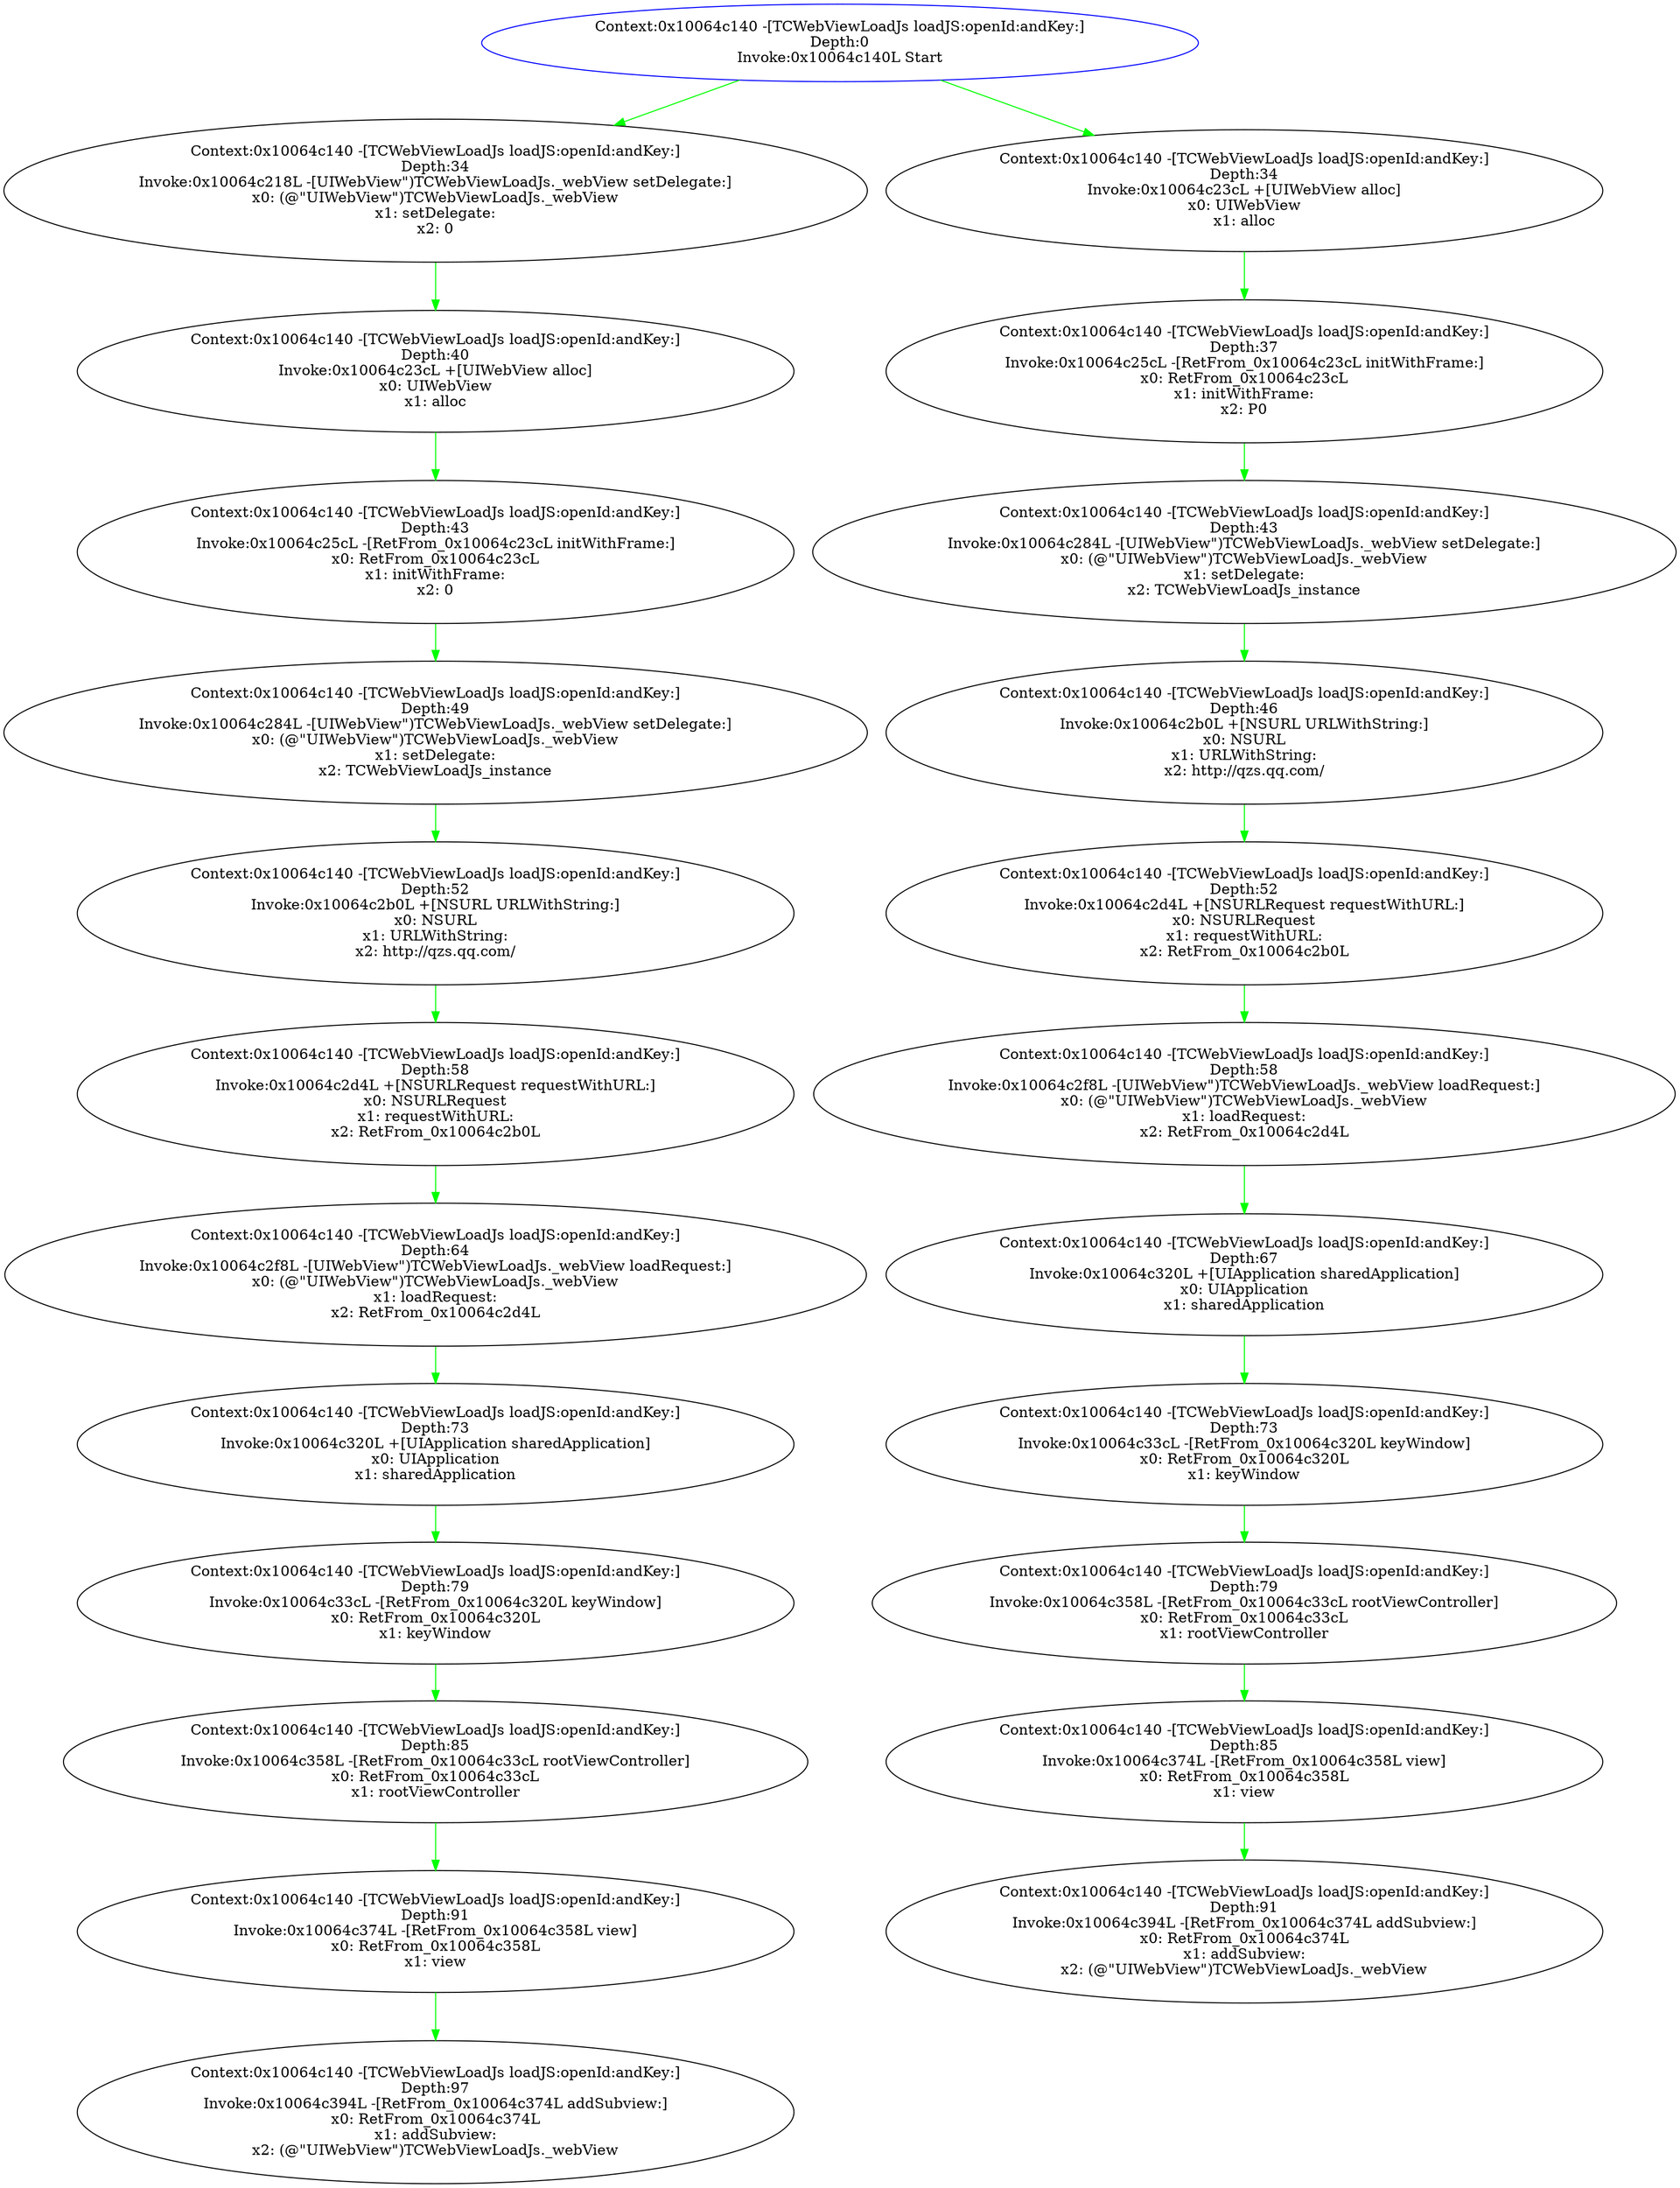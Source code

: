 strict digraph  {
	"Context:0x10064c140 -[TCWebViewLoadJs loadJS:openId:andKey:]
Depth:73
Invoke:0x10064c320L +[UIApplication sharedApplication]
x0: \
UIApplication
x1: sharedApplication
"	 [addr=4301570848,
		args="['UIApplication', 'sharedApplication']",
		context=4301570368,
		des="+[UIApplication sharedApplication]",
		dp="[UIApplication sharedApplication]",
		pnode="Context:0x10064c140 -[TCWebViewLoadJs loadJS:openId:andKey:]
Depth:64
Invoke:0x10064c2f8L -[UIWebView\")TCWebViewLoadJs._webView \
loadRequest:]
x0: (@\"UIWebView\")TCWebViewLoadJs._webView
x1: loadRequest:
x2: RetFrom_0x10064c2d4L
"];
	"Context:0x10064c140 -[TCWebViewLoadJs loadJS:openId:andKey:]
Depth:79
Invoke:0x10064c33cL -[RetFrom_0x10064c320L keyWindow]
x0: \
RetFrom_0x10064c320L
x1: keyWindow
"	 [addr=4301570876,
		args="['RetFrom_0x10064c320L', 'keyWindow']",
		context=4301570368,
		des="-[RetFrom_0x10064c320L keyWindow]",
		dp="[[UIApplication sharedApplication] keyWindow]",
		pnode="Context:0x10064c140 -[TCWebViewLoadJs loadJS:openId:andKey:]
Depth:73
Invoke:0x10064c320L +[UIApplication sharedApplication]
x0: \
UIApplication
x1: sharedApplication
"];
	"Context:0x10064c140 -[TCWebViewLoadJs loadJS:openId:andKey:]
Depth:73
Invoke:0x10064c320L +[UIApplication sharedApplication]
x0: \
UIApplication
x1: sharedApplication
" -> "Context:0x10064c140 -[TCWebViewLoadJs loadJS:openId:andKey:]
Depth:79
Invoke:0x10064c33cL -[RetFrom_0x10064c320L keyWindow]
x0: \
RetFrom_0x10064c320L
x1: keyWindow
"	 [color=green];
	"Context:0x10064c140 -[TCWebViewLoadJs loadJS:openId:andKey:]
Depth:52
Invoke:0x10064c2d4L +[NSURLRequest requestWithURL:]
x0: NSURLRequest
\
x1: requestWithURL:
x2: RetFrom_0x10064c2b0L
"	 [addr=4301570772,
		args="['NSURLRequest', 'requestWithURL:', 'RetFrom_0x10064c2b0L']",
		context=4301570368,
		des="+[NSURLRequest requestWithURL:]",
		dp="[NSURLRequest requestWithURL:[NSURL URLWithString:http://qzs.qq.com/ ] ]",
		pnode="Context:0x10064c140 -[TCWebViewLoadJs loadJS:openId:andKey:]
Depth:46
Invoke:0x10064c2b0L +[NSURL URLWithString:]
x0: NSURL
x1: \
URLWithString:
x2: http://qzs.qq.com/
",
		tainted=True];
	"Context:0x10064c140 -[TCWebViewLoadJs loadJS:openId:andKey:]
Depth:58
Invoke:0x10064c2f8L -[UIWebView\")TCWebViewLoadJs._webView \
loadRequest:]
x0: (@\"UIWebView\")TCWebViewLoadJs._webView
x1: loadRequest:
x2: RetFrom_0x10064c2d4L
"	 [addr=4301570808,
		args="['(@\"UIWebView\")TCWebViewLoadJs._webView', 'loadRequest:', 'RetFrom_0x10064c2d4L']",
		context=4301570368,
		des="-[UIWebView\")TCWebViewLoadJs._webView loadRequest:]",
		dp="[(@\"UIWebView\")TCWebViewLoadJs._webView loadRequest:[NSURLRequest requestWithURL:[NSURL URLWithString:http://qzs.qq.com/ ] ] ]",
		pnode="Context:0x10064c140 -[TCWebViewLoadJs loadJS:openId:andKey:]
Depth:52
Invoke:0x10064c2d4L +[NSURLRequest requestWithURL:]
x0: NSURLRequest
\
x1: requestWithURL:
x2: RetFrom_0x10064c2b0L
",
		tainted=True];
	"Context:0x10064c140 -[TCWebViewLoadJs loadJS:openId:andKey:]
Depth:52
Invoke:0x10064c2d4L +[NSURLRequest requestWithURL:]
x0: NSURLRequest
\
x1: requestWithURL:
x2: RetFrom_0x10064c2b0L
" -> "Context:0x10064c140 -[TCWebViewLoadJs loadJS:openId:andKey:]
Depth:58
Invoke:0x10064c2f8L -[UIWebView\")TCWebViewLoadJs._webView \
loadRequest:]
x0: (@\"UIWebView\")TCWebViewLoadJs._webView
x1: loadRequest:
x2: RetFrom_0x10064c2d4L
"	 [color=green];
	"Context:0x10064c140 -[TCWebViewLoadJs loadJS:openId:andKey:]
Depth:91
Invoke:0x10064c374L -[RetFrom_0x10064c358L view]
x0: RetFrom_\
0x10064c358L
x1: view
"	 [addr=4301570932,
		args="['RetFrom_0x10064c358L', 'view']",
		context=4301570368,
		des="-[RetFrom_0x10064c358L view]",
		dp="[[[[UIApplication sharedApplication] keyWindow] rootViewController] view]",
		pnode="Context:0x10064c140 -[TCWebViewLoadJs loadJS:openId:andKey:]
Depth:85
Invoke:0x10064c358L -[RetFrom_0x10064c33cL rootViewController]
\
x0: RetFrom_0x10064c33cL
x1: rootViewController
"];
	"Context:0x10064c140 -[TCWebViewLoadJs loadJS:openId:andKey:]
Depth:97
Invoke:0x10064c394L -[RetFrom_0x10064c374L addSubview:]
x0: \
RetFrom_0x10064c374L
x1: addSubview:
x2: (@\"UIWebView\")TCWebViewLoadJs._webView
"	 [addr=4301570964,
		args="['RetFrom_0x10064c374L', 'addSubview:', '(@\"UIWebView\")TCWebViewLoadJs._webView']",
		context=4301570368,
		des="-[RetFrom_0x10064c374L addSubview:]",
		dp=None,
		pnode="Context:0x10064c140 -[TCWebViewLoadJs loadJS:openId:andKey:]
Depth:91
Invoke:0x10064c374L -[RetFrom_0x10064c358L view]
x0: RetFrom_\
0x10064c358L
x1: view
"];
	"Context:0x10064c140 -[TCWebViewLoadJs loadJS:openId:andKey:]
Depth:91
Invoke:0x10064c374L -[RetFrom_0x10064c358L view]
x0: RetFrom_\
0x10064c358L
x1: view
" -> "Context:0x10064c140 -[TCWebViewLoadJs loadJS:openId:andKey:]
Depth:97
Invoke:0x10064c394L -[RetFrom_0x10064c374L addSubview:]
x0: \
RetFrom_0x10064c374L
x1: addSubview:
x2: (@\"UIWebView\")TCWebViewLoadJs._webView
"	 [color=green];
	"Context:0x10064c140 -[TCWebViewLoadJs loadJS:openId:andKey:]
Depth:67
Invoke:0x10064c320L +[UIApplication sharedApplication]
x0: \
UIApplication
x1: sharedApplication
"	 [addr=4301570848,
		args="['UIApplication', 'sharedApplication']",
		context=4301570368,
		des="+[UIApplication sharedApplication]",
		dp="[UIApplication sharedApplication]",
		pnode="Context:0x10064c140 -[TCWebViewLoadJs loadJS:openId:andKey:]
Depth:58
Invoke:0x10064c2f8L -[UIWebView\")TCWebViewLoadJs._webView \
loadRequest:]
x0: (@\"UIWebView\")TCWebViewLoadJs._webView
x1: loadRequest:
x2: RetFrom_0x10064c2d4L
"];
	"Context:0x10064c140 -[TCWebViewLoadJs loadJS:openId:andKey:]
Depth:73
Invoke:0x10064c33cL -[RetFrom_0x10064c320L keyWindow]
x0: \
RetFrom_0x10064c320L
x1: keyWindow
"	 [addr=4301570876,
		args="['RetFrom_0x10064c320L', 'keyWindow']",
		context=4301570368,
		des="-[RetFrom_0x10064c320L keyWindow]",
		dp="[[UIApplication sharedApplication] keyWindow]",
		pnode="Context:0x10064c140 -[TCWebViewLoadJs loadJS:openId:andKey:]
Depth:67
Invoke:0x10064c320L +[UIApplication sharedApplication]
x0: \
UIApplication
x1: sharedApplication
"];
	"Context:0x10064c140 -[TCWebViewLoadJs loadJS:openId:andKey:]
Depth:67
Invoke:0x10064c320L +[UIApplication sharedApplication]
x0: \
UIApplication
x1: sharedApplication
" -> "Context:0x10064c140 -[TCWebViewLoadJs loadJS:openId:andKey:]
Depth:73
Invoke:0x10064c33cL -[RetFrom_0x10064c320L keyWindow]
x0: \
RetFrom_0x10064c320L
x1: keyWindow
"	 [color=green];
	"Context:0x10064c140 -[TCWebViewLoadJs loadJS:openId:andKey:]
Depth:85
Invoke:0x10064c374L -[RetFrom_0x10064c358L view]
x0: RetFrom_\
0x10064c358L
x1: view
"	 [addr=4301570932,
		args="['RetFrom_0x10064c358L', 'view']",
		context=4301570368,
		des="-[RetFrom_0x10064c358L view]",
		dp="[[[[UIApplication sharedApplication] keyWindow] rootViewController] view]",
		pnode="Context:0x10064c140 -[TCWebViewLoadJs loadJS:openId:andKey:]
Depth:79
Invoke:0x10064c358L -[RetFrom_0x10064c33cL rootViewController]
\
x0: RetFrom_0x10064c33cL
x1: rootViewController
"];
	"Context:0x10064c140 -[TCWebViewLoadJs loadJS:openId:andKey:]
Depth:91
Invoke:0x10064c394L -[RetFrom_0x10064c374L addSubview:]
x0: \
RetFrom_0x10064c374L
x1: addSubview:
x2: (@\"UIWebView\")TCWebViewLoadJs._webView
"	 [addr=4301570964,
		args="['RetFrom_0x10064c374L', 'addSubview:', '(@\"UIWebView\")TCWebViewLoadJs._webView']",
		context=4301570368,
		des="-[RetFrom_0x10064c374L addSubview:]",
		dp=None,
		pnode="Context:0x10064c140 -[TCWebViewLoadJs loadJS:openId:andKey:]
Depth:85
Invoke:0x10064c374L -[RetFrom_0x10064c358L view]
x0: RetFrom_\
0x10064c358L
x1: view
"];
	"Context:0x10064c140 -[TCWebViewLoadJs loadJS:openId:andKey:]
Depth:85
Invoke:0x10064c374L -[RetFrom_0x10064c358L view]
x0: RetFrom_\
0x10064c358L
x1: view
" -> "Context:0x10064c140 -[TCWebViewLoadJs loadJS:openId:andKey:]
Depth:91
Invoke:0x10064c394L -[RetFrom_0x10064c374L addSubview:]
x0: \
RetFrom_0x10064c374L
x1: addSubview:
x2: (@\"UIWebView\")TCWebViewLoadJs._webView
"	 [color=green];
	"Context:0x10064c140 -[TCWebViewLoadJs loadJS:openId:andKey:]
Depth:79
Invoke:0x10064c358L -[RetFrom_0x10064c33cL rootViewController]
\
x0: RetFrom_0x10064c33cL
x1: rootViewController
"	 [addr=4301570904,
		args="['RetFrom_0x10064c33cL', 'rootViewController']",
		context=4301570368,
		des="-[RetFrom_0x10064c33cL rootViewController]",
		dp="[[[UIApplication sharedApplication] keyWindow] rootViewController]",
		pnode="Context:0x10064c140 -[TCWebViewLoadJs loadJS:openId:andKey:]
Depth:73
Invoke:0x10064c33cL -[RetFrom_0x10064c320L keyWindow]
x0: \
RetFrom_0x10064c320L
x1: keyWindow
"];
	"Context:0x10064c140 -[TCWebViewLoadJs loadJS:openId:andKey:]
Depth:79
Invoke:0x10064c358L -[RetFrom_0x10064c33cL rootViewController]
\
x0: RetFrom_0x10064c33cL
x1: rootViewController
" -> "Context:0x10064c140 -[TCWebViewLoadJs loadJS:openId:andKey:]
Depth:85
Invoke:0x10064c374L -[RetFrom_0x10064c358L view]
x0: RetFrom_\
0x10064c358L
x1: view
"	 [color=green];
	"Context:0x10064c140 -[TCWebViewLoadJs loadJS:openId:andKey:]
Depth:85
Invoke:0x10064c358L -[RetFrom_0x10064c33cL rootViewController]
\
x0: RetFrom_0x10064c33cL
x1: rootViewController
"	 [addr=4301570904,
		args="['RetFrom_0x10064c33cL', 'rootViewController']",
		context=4301570368,
		des="-[RetFrom_0x10064c33cL rootViewController]",
		dp="[[[UIApplication sharedApplication] keyWindow] rootViewController]",
		pnode="Context:0x10064c140 -[TCWebViewLoadJs loadJS:openId:andKey:]
Depth:79
Invoke:0x10064c33cL -[RetFrom_0x10064c320L keyWindow]
x0: \
RetFrom_0x10064c320L
x1: keyWindow
"];
	"Context:0x10064c140 -[TCWebViewLoadJs loadJS:openId:andKey:]
Depth:79
Invoke:0x10064c33cL -[RetFrom_0x10064c320L keyWindow]
x0: \
RetFrom_0x10064c320L
x1: keyWindow
" -> "Context:0x10064c140 -[TCWebViewLoadJs loadJS:openId:andKey:]
Depth:85
Invoke:0x10064c358L -[RetFrom_0x10064c33cL rootViewController]
\
x0: RetFrom_0x10064c33cL
x1: rootViewController
"	 [color=green];
	"Context:0x10064c140 -[TCWebViewLoadJs loadJS:openId:andKey:]
Depth:43
Invoke:0x10064c284L -[UIWebView\")TCWebViewLoadJs._webView \
setDelegate:]
x0: (@\"UIWebView\")TCWebViewLoadJs._webView
x1: setDelegate:
x2: TCWebViewLoadJs_instance
"	 [addr=4301570692,
		args="['(@\"UIWebView\")TCWebViewLoadJs._webView', 'setDelegate:', 'TCWebViewLoadJs_instance']",
		context=4301570368,
		des="-[UIWebView\")TCWebViewLoadJs._webView setDelegate:]",
		dp=None,
		pnode="Context:0x10064c140 -[TCWebViewLoadJs loadJS:openId:andKey:]
Depth:37
Invoke:0x10064c25cL -[RetFrom_0x10064c23cL initWithFrame:]
\
x0: RetFrom_0x10064c23cL
x1: initWithFrame:
x2: P0
"];
	"Context:0x10064c140 -[TCWebViewLoadJs loadJS:openId:andKey:]
Depth:46
Invoke:0x10064c2b0L +[NSURL URLWithString:]
x0: NSURL
x1: \
URLWithString:
x2: http://qzs.qq.com/
"	 [addr=4301570736,
		args="['NSURL', 'URLWithString:', 'http://qzs.qq.com/']",
		context=4301570368,
		des="+[NSURL URLWithString:]",
		dp="[NSURL URLWithString:http://qzs.qq.com/ ]",
		pnode="Context:0x10064c140 -[TCWebViewLoadJs loadJS:openId:andKey:]
Depth:43
Invoke:0x10064c284L -[UIWebView\")TCWebViewLoadJs._webView \
setDelegate:]
x0: (@\"UIWebView\")TCWebViewLoadJs._webView
x1: setDelegate:
x2: TCWebViewLoadJs_instance
",
		tainted=True];
	"Context:0x10064c140 -[TCWebViewLoadJs loadJS:openId:andKey:]
Depth:43
Invoke:0x10064c284L -[UIWebView\")TCWebViewLoadJs._webView \
setDelegate:]
x0: (@\"UIWebView\")TCWebViewLoadJs._webView
x1: setDelegate:
x2: TCWebViewLoadJs_instance
" -> "Context:0x10064c140 -[TCWebViewLoadJs loadJS:openId:andKey:]
Depth:46
Invoke:0x10064c2b0L +[NSURL URLWithString:]
x0: NSURL
x1: \
URLWithString:
x2: http://qzs.qq.com/
"	 [color=green];
	"Context:0x10064c140 -[TCWebViewLoadJs loadJS:openId:andKey:]
Depth:34
Invoke:0x10064c218L -[UIWebView\")TCWebViewLoadJs._webView \
setDelegate:]
x0: (@\"UIWebView\")TCWebViewLoadJs._webView
x1: setDelegate:
x2: 0
"	 [addr=4301570584,
		args="['(@\"UIWebView\")TCWebViewLoadJs._webView', 'setDelegate:', '0']",
		context=4301570368,
		des="-[UIWebView\")TCWebViewLoadJs._webView setDelegate:]",
		dp=None,
		pnode="Context:0x10064c140 -[TCWebViewLoadJs loadJS:openId:andKey:]
Depth:0
Invoke:0x10064c140L Start
"];
	"Context:0x10064c140 -[TCWebViewLoadJs loadJS:openId:andKey:]
Depth:40
Invoke:0x10064c23cL +[UIWebView alloc]
x0: UIWebView
x1: alloc
"	 [addr=4301570620,
		args="['UIWebView', 'alloc']",
		context=4301570368,
		des="+[UIWebView alloc]",
		dp="[UIWebView alloc]",
		pnode="Context:0x10064c140 -[TCWebViewLoadJs loadJS:openId:andKey:]
Depth:34
Invoke:0x10064c218L -[UIWebView\")TCWebViewLoadJs._webView \
setDelegate:]
x0: (@\"UIWebView\")TCWebViewLoadJs._webView
x1: setDelegate:
x2: 0
"];
	"Context:0x10064c140 -[TCWebViewLoadJs loadJS:openId:andKey:]
Depth:34
Invoke:0x10064c218L -[UIWebView\")TCWebViewLoadJs._webView \
setDelegate:]
x0: (@\"UIWebView\")TCWebViewLoadJs._webView
x1: setDelegate:
x2: 0
" -> "Context:0x10064c140 -[TCWebViewLoadJs loadJS:openId:andKey:]
Depth:40
Invoke:0x10064c23cL +[UIWebView alloc]
x0: UIWebView
x1: alloc
"	 [color=green];
	"Context:0x10064c140 -[TCWebViewLoadJs loadJS:openId:andKey:]
Depth:52
Invoke:0x10064c2b0L +[NSURL URLWithString:]
x0: NSURL
x1: \
URLWithString:
x2: http://qzs.qq.com/
"	 [addr=4301570736,
		args="['NSURL', 'URLWithString:', 'http://qzs.qq.com/']",
		context=4301570368,
		des="+[NSURL URLWithString:]",
		dp="[NSURL URLWithString:http://qzs.qq.com/ ]",
		pnode="Context:0x10064c140 -[TCWebViewLoadJs loadJS:openId:andKey:]
Depth:49
Invoke:0x10064c284L -[UIWebView\")TCWebViewLoadJs._webView \
setDelegate:]
x0: (@\"UIWebView\")TCWebViewLoadJs._webView
x1: setDelegate:
x2: TCWebViewLoadJs_instance
",
		tainted=True];
	"Context:0x10064c140 -[TCWebViewLoadJs loadJS:openId:andKey:]
Depth:58
Invoke:0x10064c2d4L +[NSURLRequest requestWithURL:]
x0: NSURLRequest
\
x1: requestWithURL:
x2: RetFrom_0x10064c2b0L
"	 [addr=4301570772,
		args="['NSURLRequest', 'requestWithURL:', 'RetFrom_0x10064c2b0L']",
		context=4301570368,
		des="+[NSURLRequest requestWithURL:]",
		dp="[NSURLRequest requestWithURL:[NSURL URLWithString:http://qzs.qq.com/ ] ]",
		pnode="Context:0x10064c140 -[TCWebViewLoadJs loadJS:openId:andKey:]
Depth:52
Invoke:0x10064c2b0L +[NSURL URLWithString:]
x0: NSURL
x1: \
URLWithString:
x2: http://qzs.qq.com/
",
		tainted=True];
	"Context:0x10064c140 -[TCWebViewLoadJs loadJS:openId:andKey:]
Depth:52
Invoke:0x10064c2b0L +[NSURL URLWithString:]
x0: NSURL
x1: \
URLWithString:
x2: http://qzs.qq.com/
" -> "Context:0x10064c140 -[TCWebViewLoadJs loadJS:openId:andKey:]
Depth:58
Invoke:0x10064c2d4L +[NSURLRequest requestWithURL:]
x0: NSURLRequest
\
x1: requestWithURL:
x2: RetFrom_0x10064c2b0L
"	 [color=green];
	"Context:0x10064c140 -[TCWebViewLoadJs loadJS:openId:andKey:]
Depth:43
Invoke:0x10064c25cL -[RetFrom_0x10064c23cL initWithFrame:]
\
x0: RetFrom_0x10064c23cL
x1: initWithFrame:
x2: 0
"	 [addr=4301570652,
		args="['RetFrom_0x10064c23cL', 'initWithFrame:', '0']",
		context=4301570368,
		des="-[RetFrom_0x10064c23cL initWithFrame:]",
		dp=None,
		pnode="Context:0x10064c140 -[TCWebViewLoadJs loadJS:openId:andKey:]
Depth:40
Invoke:0x10064c23cL +[UIWebView alloc]
x0: UIWebView
x1: alloc
"];
	"Context:0x10064c140 -[TCWebViewLoadJs loadJS:openId:andKey:]
Depth:40
Invoke:0x10064c23cL +[UIWebView alloc]
x0: UIWebView
x1: alloc
" -> "Context:0x10064c140 -[TCWebViewLoadJs loadJS:openId:andKey:]
Depth:43
Invoke:0x10064c25cL -[RetFrom_0x10064c23cL initWithFrame:]
\
x0: RetFrom_0x10064c23cL
x1: initWithFrame:
x2: 0
"	 [color=green];
	"Context:0x10064c140 -[TCWebViewLoadJs loadJS:openId:andKey:]
Depth:0
Invoke:0x10064c140L Start
"	 [addr=4301570368,
		args=None,
		color=blue,
		context=4301570368,
		context_name="-[TCWebViewLoadJs loadJS:openId:andKey:]",
		des=Start,
		dp=None,
		pnode=None];
	"Context:0x10064c140 -[TCWebViewLoadJs loadJS:openId:andKey:]
Depth:0
Invoke:0x10064c140L Start
" -> "Context:0x10064c140 -[TCWebViewLoadJs loadJS:openId:andKey:]
Depth:34
Invoke:0x10064c218L -[UIWebView\")TCWebViewLoadJs._webView \
setDelegate:]
x0: (@\"UIWebView\")TCWebViewLoadJs._webView
x1: setDelegate:
x2: 0
"	 [color=green];
	"Context:0x10064c140 -[TCWebViewLoadJs loadJS:openId:andKey:]
Depth:34
Invoke:0x10064c23cL +[UIWebView alloc]
x0: UIWebView
x1: alloc
"	 [addr=4301570620,
		args="['UIWebView', 'alloc']",
		context=4301570368,
		des="+[UIWebView alloc]",
		dp="[UIWebView alloc]",
		pnode="Context:0x10064c140 -[TCWebViewLoadJs loadJS:openId:andKey:]
Depth:0
Invoke:0x10064c140L Start
"];
	"Context:0x10064c140 -[TCWebViewLoadJs loadJS:openId:andKey:]
Depth:0
Invoke:0x10064c140L Start
" -> "Context:0x10064c140 -[TCWebViewLoadJs loadJS:openId:andKey:]
Depth:34
Invoke:0x10064c23cL +[UIWebView alloc]
x0: UIWebView
x1: alloc
"	 [color=green];
	"Context:0x10064c140 -[TCWebViewLoadJs loadJS:openId:andKey:]
Depth:49
Invoke:0x10064c284L -[UIWebView\")TCWebViewLoadJs._webView \
setDelegate:]
x0: (@\"UIWebView\")TCWebViewLoadJs._webView
x1: setDelegate:
x2: TCWebViewLoadJs_instance
"	 [addr=4301570692,
		args="['(@\"UIWebView\")TCWebViewLoadJs._webView', 'setDelegate:', 'TCWebViewLoadJs_instance']",
		context=4301570368,
		des="-[UIWebView\")TCWebViewLoadJs._webView setDelegate:]",
		dp=None,
		pnode="Context:0x10064c140 -[TCWebViewLoadJs loadJS:openId:andKey:]
Depth:43
Invoke:0x10064c25cL -[RetFrom_0x10064c23cL initWithFrame:]
\
x0: RetFrom_0x10064c23cL
x1: initWithFrame:
x2: 0
"];
	"Context:0x10064c140 -[TCWebViewLoadJs loadJS:openId:andKey:]
Depth:43
Invoke:0x10064c25cL -[RetFrom_0x10064c23cL initWithFrame:]
\
x0: RetFrom_0x10064c23cL
x1: initWithFrame:
x2: 0
" -> "Context:0x10064c140 -[TCWebViewLoadJs loadJS:openId:andKey:]
Depth:49
Invoke:0x10064c284L -[UIWebView\")TCWebViewLoadJs._webView \
setDelegate:]
x0: (@\"UIWebView\")TCWebViewLoadJs._webView
x1: setDelegate:
x2: TCWebViewLoadJs_instance
"	 [color=green];
	"Context:0x10064c140 -[TCWebViewLoadJs loadJS:openId:andKey:]
Depth:37
Invoke:0x10064c25cL -[RetFrom_0x10064c23cL initWithFrame:]
\
x0: RetFrom_0x10064c23cL
x1: initWithFrame:
x2: P0
"	 [addr=4301570652,
		args="['RetFrom_0x10064c23cL', 'initWithFrame:', 'P0']",
		context=4301570368,
		des="-[RetFrom_0x10064c23cL initWithFrame:]",
		dp=None,
		pnode="Context:0x10064c140 -[TCWebViewLoadJs loadJS:openId:andKey:]
Depth:34
Invoke:0x10064c23cL +[UIWebView alloc]
x0: UIWebView
x1: alloc
"];
	"Context:0x10064c140 -[TCWebViewLoadJs loadJS:openId:andKey:]
Depth:37
Invoke:0x10064c25cL -[RetFrom_0x10064c23cL initWithFrame:]
\
x0: RetFrom_0x10064c23cL
x1: initWithFrame:
x2: P0
" -> "Context:0x10064c140 -[TCWebViewLoadJs loadJS:openId:andKey:]
Depth:43
Invoke:0x10064c284L -[UIWebView\")TCWebViewLoadJs._webView \
setDelegate:]
x0: (@\"UIWebView\")TCWebViewLoadJs._webView
x1: setDelegate:
x2: TCWebViewLoadJs_instance
"	 [color=green];
	"Context:0x10064c140 -[TCWebViewLoadJs loadJS:openId:andKey:]
Depth:46
Invoke:0x10064c2b0L +[NSURL URLWithString:]
x0: NSURL
x1: \
URLWithString:
x2: http://qzs.qq.com/
" -> "Context:0x10064c140 -[TCWebViewLoadJs loadJS:openId:andKey:]
Depth:52
Invoke:0x10064c2d4L +[NSURLRequest requestWithURL:]
x0: NSURLRequest
\
x1: requestWithURL:
x2: RetFrom_0x10064c2b0L
"	 [color=green];
	"Context:0x10064c140 -[TCWebViewLoadJs loadJS:openId:andKey:]
Depth:64
Invoke:0x10064c2f8L -[UIWebView\")TCWebViewLoadJs._webView \
loadRequest:]
x0: (@\"UIWebView\")TCWebViewLoadJs._webView
x1: loadRequest:
x2: RetFrom_0x10064c2d4L
"	 [addr=4301570808,
		args="['(@\"UIWebView\")TCWebViewLoadJs._webView', 'loadRequest:', 'RetFrom_0x10064c2d4L']",
		context=4301570368,
		des="-[UIWebView\")TCWebViewLoadJs._webView loadRequest:]",
		dp="[(@\"UIWebView\")TCWebViewLoadJs._webView loadRequest:[NSURLRequest requestWithURL:[NSURL URLWithString:http://qzs.qq.com/ ] ] ]",
		pnode="Context:0x10064c140 -[TCWebViewLoadJs loadJS:openId:andKey:]
Depth:58
Invoke:0x10064c2d4L +[NSURLRequest requestWithURL:]
x0: NSURLRequest
\
x1: requestWithURL:
x2: RetFrom_0x10064c2b0L
",
		tainted=True];
	"Context:0x10064c140 -[TCWebViewLoadJs loadJS:openId:andKey:]
Depth:58
Invoke:0x10064c2d4L +[NSURLRequest requestWithURL:]
x0: NSURLRequest
\
x1: requestWithURL:
x2: RetFrom_0x10064c2b0L
" -> "Context:0x10064c140 -[TCWebViewLoadJs loadJS:openId:andKey:]
Depth:64
Invoke:0x10064c2f8L -[UIWebView\")TCWebViewLoadJs._webView \
loadRequest:]
x0: (@\"UIWebView\")TCWebViewLoadJs._webView
x1: loadRequest:
x2: RetFrom_0x10064c2d4L
"	 [color=green];
	"Context:0x10064c140 -[TCWebViewLoadJs loadJS:openId:andKey:]
Depth:58
Invoke:0x10064c2f8L -[UIWebView\")TCWebViewLoadJs._webView \
loadRequest:]
x0: (@\"UIWebView\")TCWebViewLoadJs._webView
x1: loadRequest:
x2: RetFrom_0x10064c2d4L
" -> "Context:0x10064c140 -[TCWebViewLoadJs loadJS:openId:andKey:]
Depth:67
Invoke:0x10064c320L +[UIApplication sharedApplication]
x0: \
UIApplication
x1: sharedApplication
"	 [color=green];
	"Context:0x10064c140 -[TCWebViewLoadJs loadJS:openId:andKey:]
Depth:64
Invoke:0x10064c2f8L -[UIWebView\")TCWebViewLoadJs._webView \
loadRequest:]
x0: (@\"UIWebView\")TCWebViewLoadJs._webView
x1: loadRequest:
x2: RetFrom_0x10064c2d4L
" -> "Context:0x10064c140 -[TCWebViewLoadJs loadJS:openId:andKey:]
Depth:73
Invoke:0x10064c320L +[UIApplication sharedApplication]
x0: \
UIApplication
x1: sharedApplication
"	 [color=green];
	"Context:0x10064c140 -[TCWebViewLoadJs loadJS:openId:andKey:]
Depth:34
Invoke:0x10064c23cL +[UIWebView alloc]
x0: UIWebView
x1: alloc
" -> "Context:0x10064c140 -[TCWebViewLoadJs loadJS:openId:andKey:]
Depth:37
Invoke:0x10064c25cL -[RetFrom_0x10064c23cL initWithFrame:]
\
x0: RetFrom_0x10064c23cL
x1: initWithFrame:
x2: P0
"	 [color=green];
	"Context:0x10064c140 -[TCWebViewLoadJs loadJS:openId:andKey:]
Depth:49
Invoke:0x10064c284L -[UIWebView\")TCWebViewLoadJs._webView \
setDelegate:]
x0: (@\"UIWebView\")TCWebViewLoadJs._webView
x1: setDelegate:
x2: TCWebViewLoadJs_instance
" -> "Context:0x10064c140 -[TCWebViewLoadJs loadJS:openId:andKey:]
Depth:52
Invoke:0x10064c2b0L +[NSURL URLWithString:]
x0: NSURL
x1: \
URLWithString:
x2: http://qzs.qq.com/
"	 [color=green];
	"Context:0x10064c140 -[TCWebViewLoadJs loadJS:openId:andKey:]
Depth:73
Invoke:0x10064c33cL -[RetFrom_0x10064c320L keyWindow]
x0: \
RetFrom_0x10064c320L
x1: keyWindow
" -> "Context:0x10064c140 -[TCWebViewLoadJs loadJS:openId:andKey:]
Depth:79
Invoke:0x10064c358L -[RetFrom_0x10064c33cL rootViewController]
\
x0: RetFrom_0x10064c33cL
x1: rootViewController
"	 [color=green];
	"Context:0x10064c140 -[TCWebViewLoadJs loadJS:openId:andKey:]
Depth:85
Invoke:0x10064c358L -[RetFrom_0x10064c33cL rootViewController]
\
x0: RetFrom_0x10064c33cL
x1: rootViewController
" -> "Context:0x10064c140 -[TCWebViewLoadJs loadJS:openId:andKey:]
Depth:91
Invoke:0x10064c374L -[RetFrom_0x10064c358L view]
x0: RetFrom_\
0x10064c358L
x1: view
"	 [color=green];
}
